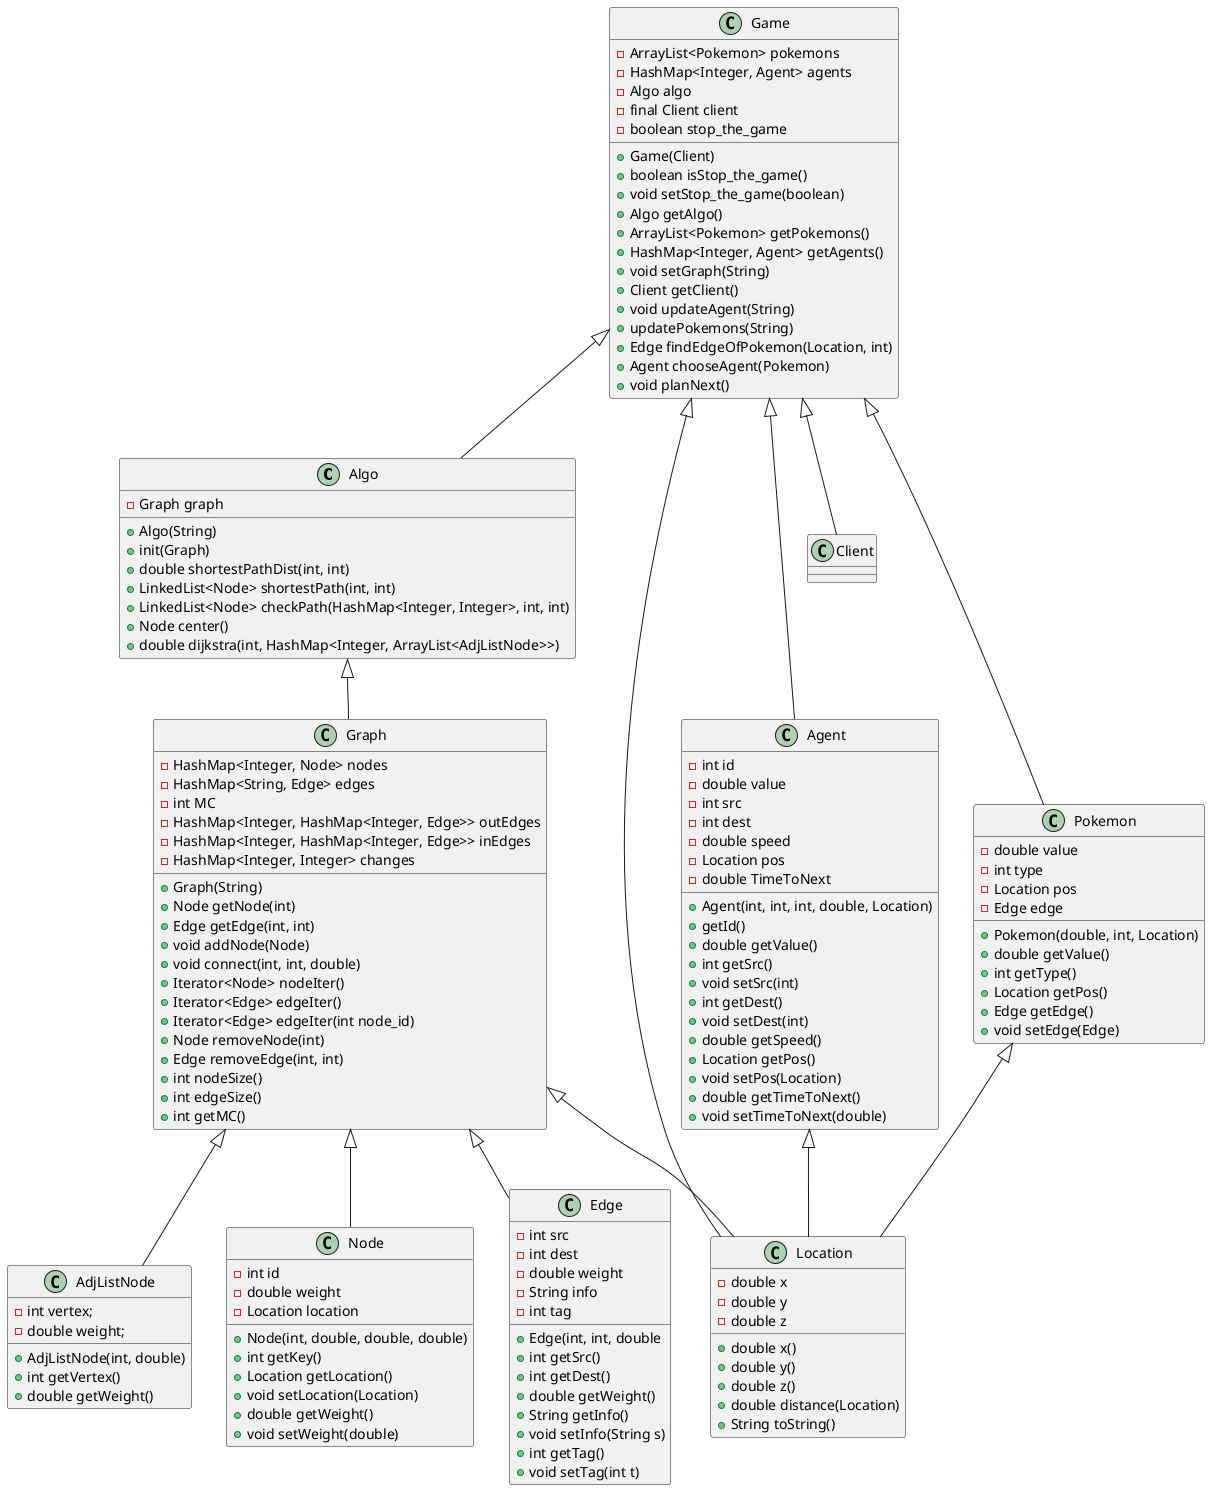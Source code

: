 @startuml
'https://plantuml.com/class-diagram


class Algo
class AdjListNode
class Graph
class Location
class Node
class Edge
class Agent
class Client
class Pokemon
class Game


Algo <|-- Graph
Graph <|-- Edge
Graph <|-- Node
Graph <|-- AdjListNode
Graph <|-- Location
Game <|-- Pokemon
Game <|-- Agent
Game <|-- Client
Game <|-- Algo
Game <|-- Location
Pokemon <|-- Location
Agent <|-- Location


class AdjListNode
{
    -int vertex;
    -double weight;
    +AdjListNode(int, double)
    +int getVertex()
    +double getWeight()
}

class Graph
{
    -HashMap<Integer, Node> nodes
    -HashMap<String, Edge> edges
    -int MC
    -HashMap<Integer, HashMap<Integer, Edge>> outEdges
    -HashMap<Integer, HashMap<Integer, Edge>> inEdges
    -HashMap<Integer, Integer> changes
    +Graph(String)
    +Node getNode(int)
    +Edge getEdge(int, int)
    +void addNode(Node)
    +void connect(int, int, double)
    +Iterator<Node> nodeIter()
    +Iterator<Edge> edgeIter()
    +Iterator<Edge> edgeIter(int node_id)
    +Node removeNode(int)
    +Edge removeEdge(int, int)
    +int nodeSize()
    +int edgeSize()
    +int getMC()
}

class Algo
{
    -Graph graph
    +Algo(String)
    +init(Graph)
    +double shortestPathDist(int, int)
    +LinkedList<Node> shortestPath(int, int)
    +LinkedList<Node> checkPath(HashMap<Integer, Integer>, int, int)
    +Node center()
    +double dijkstra(int, HashMap<Integer, ArrayList<AdjListNode>>)
}

class Edge
{
    -int src
    -int dest
    -double weight
    -String info
    -int tag
    +Edge(int, int, double
    +int getSrc()
    +int getDest()
    +double getWeight()
    +String getInfo()
    +void setInfo(String s)
    +int getTag()
    +void setTag(int t)
}

class Node
{
    -int id
    -double weight
    -Location location
    +Node(int, double, double, double)
    +int getKey()
    +Location getLocation()
    +void setLocation(Location)
    +double getWeight()
    +void setWeight(double)
}

class Location
{
    -double x
    -double y
    -double z
    +double x()
    +double y()
    +double z()
    +double distance(Location)
    +String toString()
}

class Agent
{
    -int id
    -double value
    -int src
    -int dest
    -double speed
    -Location pos
    -double TimeToNext
    +Agent(int, int, int, double, Location)
    +getId()
    +double getValue()
    +int getSrc()
    +void setSrc(int)
    +int getDest()
    +void setDest(int)
    +double getSpeed()
    +Location getPos()
    +void setPos(Location)
    +double getTimeToNext()
    +void setTimeToNext(double)
}


class Pokemon
{
    -double value
    -int type
    -Location pos
    -Edge edge
    +Pokemon(double, int, Location)
    +double getValue()
    +int getType()
    +Location getPos()
    +Edge getEdge()
    +void setEdge(Edge)
}

class Game
{
    -ArrayList<Pokemon> pokemons
    -HashMap<Integer, Agent> agents
    -Algo algo
    -final Client client
    -boolean stop_the_game
    +Game(Client)
    +boolean isStop_the_game()
    +void setStop_the_game(boolean)
    +Algo getAlgo()
    +ArrayList<Pokemon> getPokemons()
    +HashMap<Integer, Agent> getAgents()
    +void setGraph(String)
    +Client getClient()
    +void updateAgent(String)
    +updatePokemons(String)
    +Edge findEdgeOfPokemon(Location, int)
    +Agent chooseAgent(Pokemon)
    +void planNext()
}

@enduml